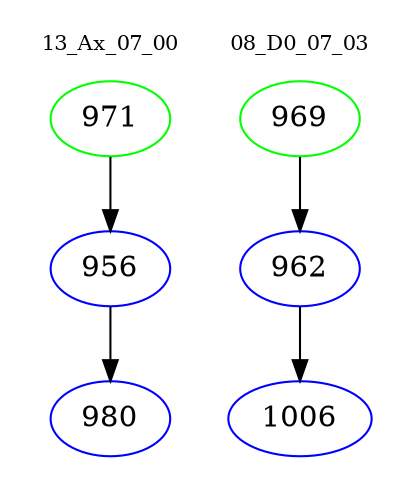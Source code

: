 digraph{
subgraph cluster_0 {
color = white
label = "13_Ax_07_00";
fontsize=10;
T0_971 [label="971", color="green"]
T0_971 -> T0_956 [color="black"]
T0_956 [label="956", color="blue"]
T0_956 -> T0_980 [color="black"]
T0_980 [label="980", color="blue"]
}
subgraph cluster_1 {
color = white
label = "08_D0_07_03";
fontsize=10;
T1_969 [label="969", color="green"]
T1_969 -> T1_962 [color="black"]
T1_962 [label="962", color="blue"]
T1_962 -> T1_1006 [color="black"]
T1_1006 [label="1006", color="blue"]
}
}
